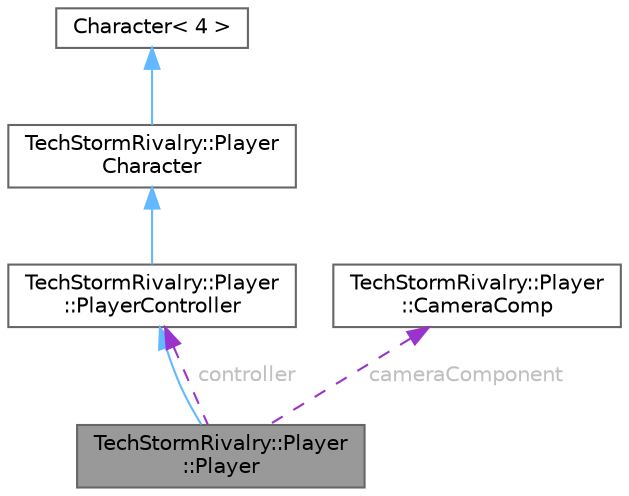 digraph "TechStormRivalry::Player::Player"
{
 // LATEX_PDF_SIZE
  bgcolor="transparent";
  edge [fontname=Helvetica,fontsize=10,labelfontname=Helvetica,labelfontsize=10];
  node [fontname=Helvetica,fontsize=10,shape=box,height=0.2,width=0.4];
  Node1 [id="Node000001",label="TechStormRivalry::Player\l::Player",height=0.2,width=0.4,color="gray40", fillcolor="grey60", style="filled", fontcolor="black",tooltip=" "];
  Node2 -> Node1 [id="edge1_Node000001_Node000002",dir="back",color="steelblue1",style="solid",tooltip=" "];
  Node2 [id="Node000002",label="TechStormRivalry::Player\l::PlayerController",height=0.2,width=0.4,color="gray40", fillcolor="white", style="filled",URL="$class_tech_storm_rivalry_1_1_player_1_1_player_controller.html",tooltip=" "];
  Node3 -> Node2 [id="edge2_Node000002_Node000003",dir="back",color="steelblue1",style="solid",tooltip=" "];
  Node3 [id="Node000003",label="TechStormRivalry::Player\lCharacter",height=0.2,width=0.4,color="gray40", fillcolor="white", style="filled",URL="$class_tech_storm_rivalry_1_1_player_character.html",tooltip=" "];
  Node4 -> Node3 [id="edge3_Node000003_Node000004",dir="back",color="steelblue1",style="solid",tooltip=" "];
  Node4 [id="Node000004",label="Character\< 4 \>",height=0.2,width=0.4,color="gray40", fillcolor="white", style="filled",tooltip=" "];
  Node5 -> Node1 [id="edge4_Node000001_Node000005",dir="back",color="darkorchid3",style="dashed",tooltip=" ",label=" cameraComponent",fontcolor="grey" ];
  Node5 [id="Node000005",label="TechStormRivalry::Player\l::CameraComp",height=0.2,width=0.4,color="gray40", fillcolor="white", style="filled",URL="$class_tech_storm_rivalry_1_1_player_1_1_camera_comp.html",tooltip=" "];
  Node2 -> Node1 [id="edge5_Node000001_Node000002",dir="back",color="darkorchid3",style="dashed",tooltip=" ",label=" controller",fontcolor="grey" ];
}
